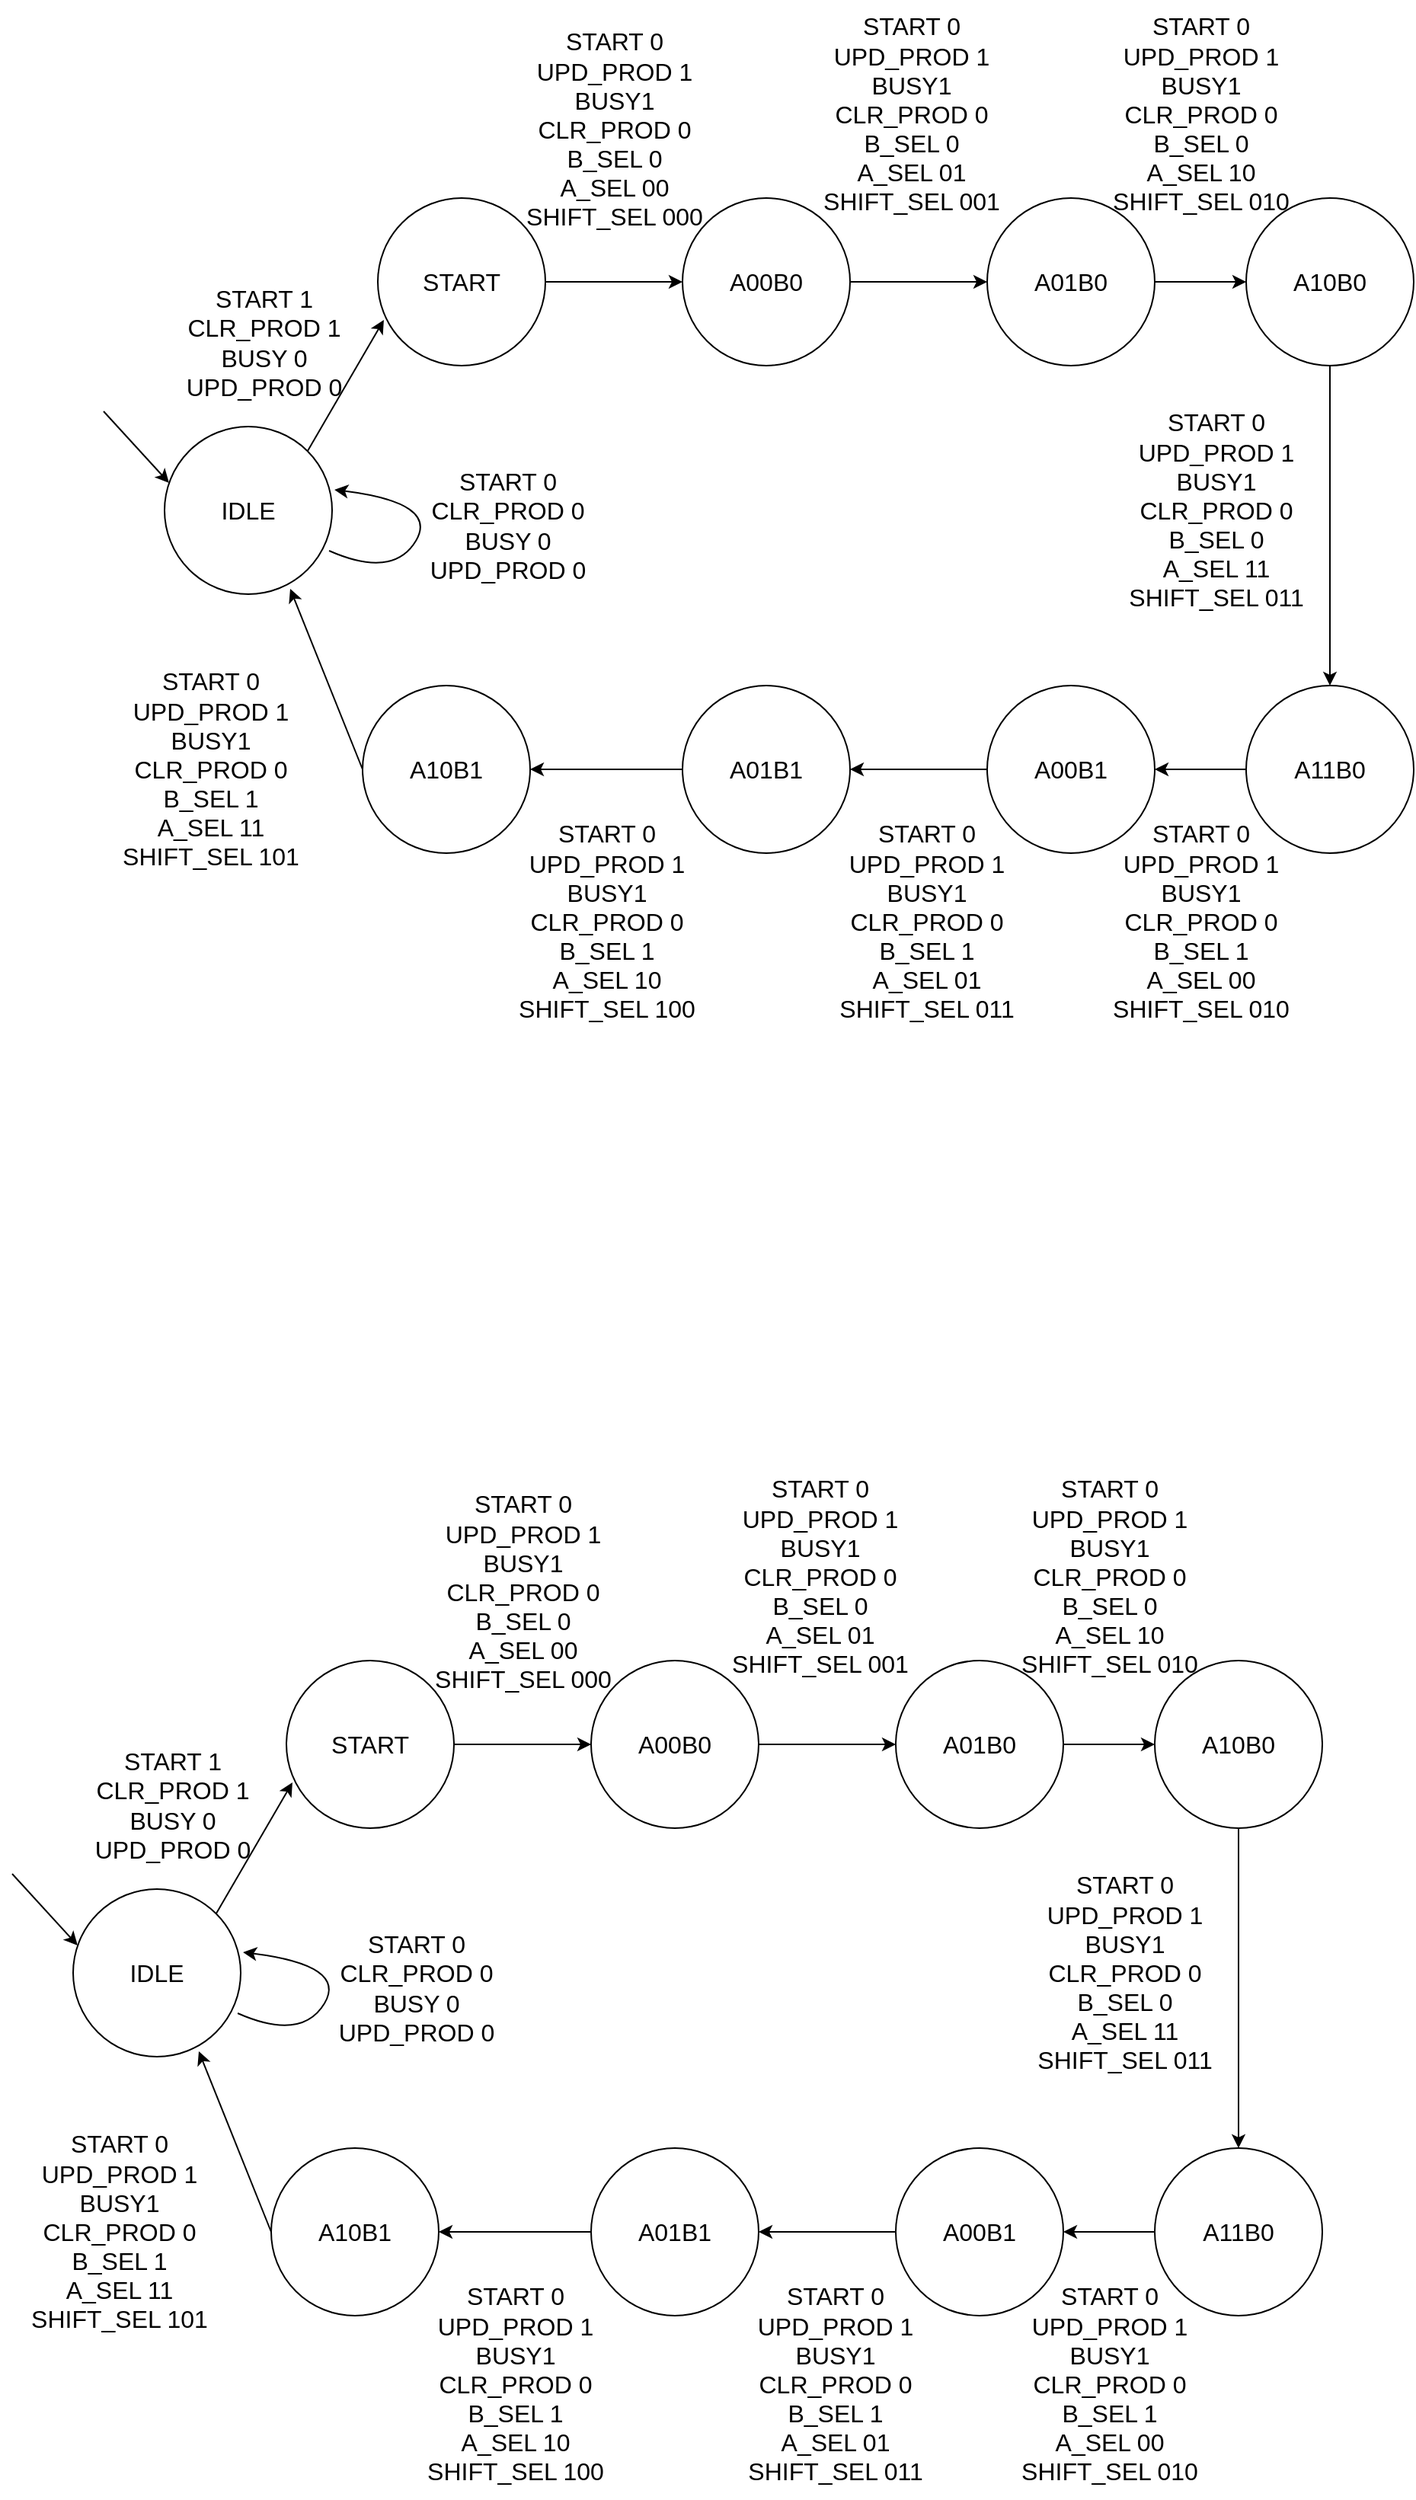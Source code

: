 <mxfile version="27.0.9">
  <diagram name="Page-1" id="HorBHlQGNW-cZjtQ0PEa">
    <mxGraphModel dx="2206" dy="781" grid="1" gridSize="10" guides="1" tooltips="1" connect="1" arrows="1" fold="1" page="1" pageScale="1" pageWidth="850" pageHeight="1100" math="0" shadow="0">
      <root>
        <mxCell id="0" />
        <mxCell id="1" parent="0" />
        <mxCell id="DCcbTAUr7Qpowl2ZESW9-10" value="&lt;font size=&quot;3&quot;&gt;A00B1&lt;/font&gt;" style="ellipse;whiteSpace=wrap;html=1;aspect=fixed;" vertex="1" parent="1">
          <mxGeometry x="550" y="770" width="110" height="110" as="geometry" />
        </mxCell>
        <mxCell id="DCcbTAUr7Qpowl2ZESW9-11" value="&lt;font size=&quot;3&quot;&gt;A00B0&lt;/font&gt;" style="ellipse;whiteSpace=wrap;html=1;aspect=fixed;" vertex="1" parent="1">
          <mxGeometry x="350" y="450" width="110" height="110" as="geometry" />
        </mxCell>
        <mxCell id="DCcbTAUr7Qpowl2ZESW9-12" value="&lt;font size=&quot;3&quot;&gt;A01B0&lt;/font&gt;" style="ellipse;whiteSpace=wrap;html=1;aspect=fixed;" vertex="1" parent="1">
          <mxGeometry x="550" y="450" width="110" height="110" as="geometry" />
        </mxCell>
        <mxCell id="DCcbTAUr7Qpowl2ZESW9-13" value="&lt;font size=&quot;3&quot;&gt;A01B1&lt;/font&gt;" style="ellipse;whiteSpace=wrap;html=1;aspect=fixed;" vertex="1" parent="1">
          <mxGeometry x="350" y="770" width="110" height="110" as="geometry" />
        </mxCell>
        <mxCell id="DCcbTAUr7Qpowl2ZESW9-14" value="&lt;font size=&quot;3&quot;&gt;A10B1&lt;/font&gt;" style="ellipse;whiteSpace=wrap;html=1;aspect=fixed;" vertex="1" parent="1">
          <mxGeometry x="140" y="770" width="110" height="110" as="geometry" />
        </mxCell>
        <mxCell id="DCcbTAUr7Qpowl2ZESW9-15" value="&lt;font size=&quot;3&quot;&gt;START&lt;/font&gt;" style="ellipse;whiteSpace=wrap;html=1;aspect=fixed;" vertex="1" parent="1">
          <mxGeometry x="150" y="450" width="110" height="110" as="geometry" />
        </mxCell>
        <mxCell id="DCcbTAUr7Qpowl2ZESW9-16" value="&lt;font size=&quot;3&quot;&gt;A10B0&lt;/font&gt;" style="ellipse;whiteSpace=wrap;html=1;aspect=fixed;" vertex="1" parent="1">
          <mxGeometry x="720" y="450" width="110" height="110" as="geometry" />
        </mxCell>
        <mxCell id="DCcbTAUr7Qpowl2ZESW9-17" value="&lt;font size=&quot;3&quot;&gt;A11B0&lt;/font&gt;" style="ellipse;whiteSpace=wrap;html=1;aspect=fixed;" vertex="1" parent="1">
          <mxGeometry x="720" y="770" width="110" height="110" as="geometry" />
        </mxCell>
        <mxCell id="DCcbTAUr7Qpowl2ZESW9-18" value="&lt;font size=&quot;3&quot;&gt;IDLE&lt;/font&gt;" style="ellipse;whiteSpace=wrap;html=1;aspect=fixed;" vertex="1" parent="1">
          <mxGeometry x="10" y="600" width="110" height="110" as="geometry" />
        </mxCell>
        <mxCell id="DCcbTAUr7Qpowl2ZESW9-19" value="" style="endArrow=classic;html=1;rounded=0;exitX=1;exitY=0;exitDx=0;exitDy=0;entryX=0.036;entryY=0.727;entryDx=0;entryDy=0;entryPerimeter=0;" edge="1" parent="1" source="DCcbTAUr7Qpowl2ZESW9-18" target="DCcbTAUr7Qpowl2ZESW9-15">
          <mxGeometry width="50" height="50" relative="1" as="geometry">
            <mxPoint x="430" y="690" as="sourcePoint" />
            <mxPoint x="480" y="640" as="targetPoint" />
          </mxGeometry>
        </mxCell>
        <mxCell id="DCcbTAUr7Qpowl2ZESW9-20" value="" style="endArrow=classic;html=1;rounded=0;exitX=1;exitY=0.5;exitDx=0;exitDy=0;entryX=0;entryY=0.5;entryDx=0;entryDy=0;" edge="1" parent="1" source="DCcbTAUr7Qpowl2ZESW9-15" target="DCcbTAUr7Qpowl2ZESW9-11">
          <mxGeometry width="50" height="50" relative="1" as="geometry">
            <mxPoint x="430" y="690" as="sourcePoint" />
            <mxPoint x="480" y="640" as="targetPoint" />
          </mxGeometry>
        </mxCell>
        <mxCell id="DCcbTAUr7Qpowl2ZESW9-21" value="" style="endArrow=classic;html=1;rounded=0;exitX=1;exitY=0.5;exitDx=0;exitDy=0;entryX=0;entryY=0.5;entryDx=0;entryDy=0;" edge="1" parent="1" source="DCcbTAUr7Qpowl2ZESW9-11" target="DCcbTAUr7Qpowl2ZESW9-12">
          <mxGeometry width="50" height="50" relative="1" as="geometry">
            <mxPoint x="480" y="650" as="sourcePoint" />
            <mxPoint x="570" y="650" as="targetPoint" />
          </mxGeometry>
        </mxCell>
        <mxCell id="DCcbTAUr7Qpowl2ZESW9-22" value="" style="endArrow=classic;html=1;rounded=0;exitX=1;exitY=0.5;exitDx=0;exitDy=0;entryX=0;entryY=0.5;entryDx=0;entryDy=0;" edge="1" parent="1" source="DCcbTAUr7Qpowl2ZESW9-12" target="DCcbTAUr7Qpowl2ZESW9-16">
          <mxGeometry width="50" height="50" relative="1" as="geometry">
            <mxPoint x="430" y="690" as="sourcePoint" />
            <mxPoint x="480" y="640" as="targetPoint" />
          </mxGeometry>
        </mxCell>
        <mxCell id="DCcbTAUr7Qpowl2ZESW9-23" value="" style="endArrow=classic;html=1;rounded=0;exitX=0.5;exitY=1;exitDx=0;exitDy=0;entryX=0.5;entryY=0;entryDx=0;entryDy=0;" edge="1" parent="1" source="DCcbTAUr7Qpowl2ZESW9-16" target="DCcbTAUr7Qpowl2ZESW9-17">
          <mxGeometry width="50" height="50" relative="1" as="geometry">
            <mxPoint x="430" y="690" as="sourcePoint" />
            <mxPoint x="480" y="640" as="targetPoint" />
          </mxGeometry>
        </mxCell>
        <mxCell id="DCcbTAUr7Qpowl2ZESW9-24" value="" style="endArrow=classic;html=1;rounded=0;exitX=0;exitY=0.5;exitDx=0;exitDy=0;entryX=1;entryY=0.5;entryDx=0;entryDy=0;" edge="1" parent="1" source="DCcbTAUr7Qpowl2ZESW9-17" target="DCcbTAUr7Qpowl2ZESW9-10">
          <mxGeometry width="50" height="50" relative="1" as="geometry">
            <mxPoint x="430" y="690" as="sourcePoint" />
            <mxPoint x="480" y="640" as="targetPoint" />
          </mxGeometry>
        </mxCell>
        <mxCell id="DCcbTAUr7Qpowl2ZESW9-25" value="" style="endArrow=classic;html=1;rounded=0;exitX=0;exitY=0.5;exitDx=0;exitDy=0;entryX=1;entryY=0.5;entryDx=0;entryDy=0;" edge="1" parent="1" source="DCcbTAUr7Qpowl2ZESW9-10" target="DCcbTAUr7Qpowl2ZESW9-13">
          <mxGeometry width="50" height="50" relative="1" as="geometry">
            <mxPoint x="430" y="690" as="sourcePoint" />
            <mxPoint x="480" y="640" as="targetPoint" />
          </mxGeometry>
        </mxCell>
        <mxCell id="DCcbTAUr7Qpowl2ZESW9-26" value="" style="endArrow=classic;html=1;rounded=0;exitX=0;exitY=0.5;exitDx=0;exitDy=0;entryX=1;entryY=0.5;entryDx=0;entryDy=0;" edge="1" parent="1" source="DCcbTAUr7Qpowl2ZESW9-13" target="DCcbTAUr7Qpowl2ZESW9-14">
          <mxGeometry width="50" height="50" relative="1" as="geometry">
            <mxPoint x="430" y="690" as="sourcePoint" />
            <mxPoint x="480" y="640" as="targetPoint" />
          </mxGeometry>
        </mxCell>
        <mxCell id="DCcbTAUr7Qpowl2ZESW9-27" value="" style="endArrow=classic;html=1;rounded=0;exitX=0;exitY=0.5;exitDx=0;exitDy=0;entryX=0.75;entryY=0.968;entryDx=0;entryDy=0;entryPerimeter=0;" edge="1" parent="1" source="DCcbTAUr7Qpowl2ZESW9-14" target="DCcbTAUr7Qpowl2ZESW9-18">
          <mxGeometry width="50" height="50" relative="1" as="geometry">
            <mxPoint x="430" y="690" as="sourcePoint" />
            <mxPoint x="480" y="640" as="targetPoint" />
          </mxGeometry>
        </mxCell>
        <mxCell id="DCcbTAUr7Qpowl2ZESW9-28" value="" style="curved=1;endArrow=classic;html=1;rounded=0;exitX=0.982;exitY=0.741;exitDx=0;exitDy=0;exitPerimeter=0;entryX=1.014;entryY=0.377;entryDx=0;entryDy=0;entryPerimeter=0;" edge="1" parent="1" source="DCcbTAUr7Qpowl2ZESW9-18" target="DCcbTAUr7Qpowl2ZESW9-18">
          <mxGeometry width="50" height="50" relative="1" as="geometry">
            <mxPoint x="430" y="710" as="sourcePoint" />
            <mxPoint x="480" y="660" as="targetPoint" />
            <Array as="points">
              <mxPoint x="160" y="700" />
              <mxPoint x="190" y="650" />
            </Array>
          </mxGeometry>
        </mxCell>
        <mxCell id="DCcbTAUr7Qpowl2ZESW9-30" value="&lt;div&gt;&lt;font size=&quot;3&quot;&gt;START 0&lt;/font&gt;&lt;/div&gt;&lt;div&gt;&lt;font size=&quot;3&quot;&gt;CLR_PROD 0&lt;/font&gt;&lt;/div&gt;&lt;div&gt;&lt;font size=&quot;3&quot;&gt;BUSY 0&lt;/font&gt;&lt;/div&gt;&lt;div&gt;&lt;font size=&quot;3&quot;&gt;UPD_PROD 0&lt;/font&gt;&lt;/div&gt;" style="text;html=1;align=center;verticalAlign=middle;resizable=0;points=[];autosize=1;strokeColor=none;fillColor=none;" vertex="1" parent="1">
          <mxGeometry x="170" y="620" width="130" height="90" as="geometry" />
        </mxCell>
        <mxCell id="DCcbTAUr7Qpowl2ZESW9-31" value="&lt;div&gt;&lt;font size=&quot;3&quot;&gt;START 1&lt;/font&gt;&lt;/div&gt;&lt;div&gt;&lt;font size=&quot;3&quot;&gt;CLR_PROD 1&lt;/font&gt;&lt;/div&gt;&lt;div&gt;&lt;font size=&quot;3&quot;&gt;BUSY 0&lt;/font&gt;&lt;/div&gt;&lt;div&gt;&lt;font size=&quot;3&quot;&gt;UPD_PROD 0&lt;/font&gt;&lt;/div&gt;" style="text;html=1;align=center;verticalAlign=middle;resizable=0;points=[];autosize=1;strokeColor=none;fillColor=none;" vertex="1" parent="1">
          <mxGeometry x="10" y="500" width="130" height="90" as="geometry" />
        </mxCell>
        <mxCell id="DCcbTAUr7Qpowl2ZESW9-32" value="&lt;div&gt;&lt;font size=&quot;3&quot;&gt;START 0&lt;/font&gt;&lt;/div&gt;&lt;div&gt;&lt;font size=&quot;3&quot;&gt;UPD_PROD 1&lt;/font&gt;&lt;/div&gt;&lt;div&gt;&lt;font size=&quot;3&quot;&gt;BUSY1&lt;/font&gt;&lt;/div&gt;&lt;div&gt;&lt;font size=&quot;3&quot;&gt;CLR_PROD 0&lt;/font&gt;&lt;/div&gt;&lt;div&gt;&lt;font size=&quot;3&quot;&gt;B_SEL 0&lt;/font&gt;&lt;/div&gt;&lt;div&gt;&lt;font size=&quot;3&quot;&gt;A_SEL 00&lt;/font&gt;&lt;/div&gt;&lt;div&gt;&lt;font size=&quot;3&quot;&gt;SHIFT_SEL 000&lt;/font&gt;&lt;/div&gt;" style="text;html=1;align=center;verticalAlign=middle;resizable=0;points=[];autosize=1;strokeColor=none;fillColor=none;" vertex="1" parent="1">
          <mxGeometry x="235" y="330" width="140" height="150" as="geometry" />
        </mxCell>
        <mxCell id="DCcbTAUr7Qpowl2ZESW9-33" value="&lt;div&gt;&lt;font size=&quot;3&quot;&gt;START 0&lt;/font&gt;&lt;/div&gt;&lt;div&gt;&lt;font size=&quot;3&quot;&gt;UPD_PROD 1&lt;/font&gt;&lt;/div&gt;&lt;div&gt;&lt;font size=&quot;3&quot;&gt;BUSY1&lt;/font&gt;&lt;/div&gt;&lt;div&gt;&lt;font size=&quot;3&quot;&gt;CLR_PROD 0&lt;/font&gt;&lt;/div&gt;&lt;div&gt;&lt;font size=&quot;3&quot;&gt;B_SEL 0&lt;/font&gt;&lt;/div&gt;&lt;div&gt;&lt;font size=&quot;3&quot;&gt;A_SEL 01&lt;/font&gt;&lt;/div&gt;&lt;div&gt;&lt;font size=&quot;3&quot;&gt;SHIFT_SEL 001&lt;/font&gt;&lt;/div&gt;" style="text;html=1;align=center;verticalAlign=middle;resizable=0;points=[];autosize=1;strokeColor=none;fillColor=none;" vertex="1" parent="1">
          <mxGeometry x="430" y="320" width="140" height="150" as="geometry" />
        </mxCell>
        <mxCell id="DCcbTAUr7Qpowl2ZESW9-34" value="&lt;div&gt;&lt;font size=&quot;3&quot;&gt;START 0&lt;/font&gt;&lt;/div&gt;&lt;div&gt;&lt;font size=&quot;3&quot;&gt;UPD_PROD 1&lt;/font&gt;&lt;/div&gt;&lt;div&gt;&lt;font size=&quot;3&quot;&gt;BUSY1&lt;/font&gt;&lt;/div&gt;&lt;div&gt;&lt;font size=&quot;3&quot;&gt;CLR_PROD 0&lt;/font&gt;&lt;/div&gt;&lt;div&gt;&lt;font size=&quot;3&quot;&gt;B_SEL 0&lt;/font&gt;&lt;/div&gt;&lt;div&gt;&lt;font size=&quot;3&quot;&gt;A_SEL 10&lt;/font&gt;&lt;/div&gt;&lt;div&gt;&lt;font size=&quot;3&quot;&gt;SHIFT_SEL 010&lt;/font&gt;&lt;/div&gt;" style="text;html=1;align=center;verticalAlign=middle;resizable=0;points=[];autosize=1;strokeColor=none;fillColor=none;" vertex="1" parent="1">
          <mxGeometry x="620" y="320" width="140" height="150" as="geometry" />
        </mxCell>
        <mxCell id="DCcbTAUr7Qpowl2ZESW9-35" value="&lt;div&gt;&lt;font size=&quot;3&quot;&gt;START 0&lt;/font&gt;&lt;/div&gt;&lt;div&gt;&lt;font size=&quot;3&quot;&gt;UPD_PROD 1&lt;/font&gt;&lt;/div&gt;&lt;div&gt;&lt;font size=&quot;3&quot;&gt;BUSY1&lt;/font&gt;&lt;/div&gt;&lt;div&gt;&lt;font size=&quot;3&quot;&gt;CLR_PROD 0&lt;/font&gt;&lt;/div&gt;&lt;div&gt;&lt;font size=&quot;3&quot;&gt;B_SEL 0&lt;/font&gt;&lt;/div&gt;&lt;div&gt;&lt;font size=&quot;3&quot;&gt;A_SEL 11&lt;/font&gt;&lt;/div&gt;&lt;div&gt;&lt;font size=&quot;3&quot;&gt;SHIFT_SEL 011&lt;/font&gt;&lt;/div&gt;" style="text;html=1;align=center;verticalAlign=middle;resizable=0;points=[];autosize=1;strokeColor=none;fillColor=none;" vertex="1" parent="1">
          <mxGeometry x="630" y="580" width="140" height="150" as="geometry" />
        </mxCell>
        <mxCell id="DCcbTAUr7Qpowl2ZESW9-36" value="&lt;div&gt;&lt;font size=&quot;3&quot;&gt;START 0&lt;/font&gt;&lt;/div&gt;&lt;div&gt;&lt;font size=&quot;3&quot;&gt;UPD_PROD 1&lt;/font&gt;&lt;/div&gt;&lt;div&gt;&lt;font size=&quot;3&quot;&gt;BUSY1&lt;/font&gt;&lt;/div&gt;&lt;div&gt;&lt;font size=&quot;3&quot;&gt;CLR_PROD 0&lt;/font&gt;&lt;/div&gt;&lt;div&gt;&lt;font size=&quot;3&quot;&gt;B_SEL 1&lt;/font&gt;&lt;/div&gt;&lt;div&gt;&lt;font size=&quot;3&quot;&gt;A_SEL 00&lt;/font&gt;&lt;/div&gt;&lt;div&gt;&lt;font size=&quot;3&quot;&gt;SHIFT_SEL 010&lt;/font&gt;&lt;/div&gt;" style="text;html=1;align=center;verticalAlign=middle;resizable=0;points=[];autosize=1;strokeColor=none;fillColor=none;" vertex="1" parent="1">
          <mxGeometry x="620" y="850" width="140" height="150" as="geometry" />
        </mxCell>
        <mxCell id="DCcbTAUr7Qpowl2ZESW9-37" value="&lt;div&gt;&lt;font size=&quot;3&quot;&gt;START 0&lt;/font&gt;&lt;/div&gt;&lt;div&gt;&lt;font size=&quot;3&quot;&gt;UPD_PROD 1&lt;/font&gt;&lt;/div&gt;&lt;div&gt;&lt;font size=&quot;3&quot;&gt;BUSY1&lt;/font&gt;&lt;/div&gt;&lt;div&gt;&lt;font size=&quot;3&quot;&gt;CLR_PROD 0&lt;/font&gt;&lt;/div&gt;&lt;div&gt;&lt;font size=&quot;3&quot;&gt;B_SEL 1&lt;/font&gt;&lt;/div&gt;&lt;div&gt;&lt;font size=&quot;3&quot;&gt;A_SEL 01&lt;/font&gt;&lt;/div&gt;&lt;div&gt;&lt;font size=&quot;3&quot;&gt;SHIFT_SEL 011&lt;/font&gt;&lt;/div&gt;" style="text;html=1;align=center;verticalAlign=middle;resizable=0;points=[];autosize=1;strokeColor=none;fillColor=none;" vertex="1" parent="1">
          <mxGeometry x="440" y="850" width="140" height="150" as="geometry" />
        </mxCell>
        <mxCell id="DCcbTAUr7Qpowl2ZESW9-38" value="&lt;div&gt;&lt;font size=&quot;3&quot;&gt;START 0&lt;/font&gt;&lt;/div&gt;&lt;div&gt;&lt;font size=&quot;3&quot;&gt;UPD_PROD 1&lt;/font&gt;&lt;/div&gt;&lt;div&gt;&lt;font size=&quot;3&quot;&gt;BUSY1&lt;/font&gt;&lt;/div&gt;&lt;div&gt;&lt;font size=&quot;3&quot;&gt;CLR_PROD 0&lt;/font&gt;&lt;/div&gt;&lt;div&gt;&lt;font size=&quot;3&quot;&gt;B_SEL 1&lt;/font&gt;&lt;/div&gt;&lt;div&gt;&lt;font size=&quot;3&quot;&gt;A_SEL 10&lt;/font&gt;&lt;/div&gt;&lt;div&gt;&lt;font size=&quot;3&quot;&gt;SHIFT_SEL 100&lt;/font&gt;&lt;/div&gt;" style="text;html=1;align=center;verticalAlign=middle;resizable=0;points=[];autosize=1;strokeColor=none;fillColor=none;" vertex="1" parent="1">
          <mxGeometry x="230" y="850" width="140" height="150" as="geometry" />
        </mxCell>
        <mxCell id="DCcbTAUr7Qpowl2ZESW9-39" value="&lt;div&gt;&lt;font size=&quot;3&quot;&gt;START 0&lt;/font&gt;&lt;/div&gt;&lt;div&gt;&lt;font size=&quot;3&quot;&gt;UPD_PROD 1&lt;/font&gt;&lt;/div&gt;&lt;div&gt;&lt;font size=&quot;3&quot;&gt;BUSY1&lt;/font&gt;&lt;/div&gt;&lt;div&gt;&lt;font size=&quot;3&quot;&gt;CLR_PROD 0&lt;/font&gt;&lt;/div&gt;&lt;div&gt;&lt;font size=&quot;3&quot;&gt;B_SEL 1&lt;/font&gt;&lt;/div&gt;&lt;div&gt;&lt;font size=&quot;3&quot;&gt;A_SEL 11&lt;/font&gt;&lt;/div&gt;&lt;div&gt;&lt;font size=&quot;3&quot;&gt;SHIFT_SEL 101&lt;/font&gt;&lt;/div&gt;" style="text;html=1;align=center;verticalAlign=middle;resizable=0;points=[];autosize=1;strokeColor=none;fillColor=none;" vertex="1" parent="1">
          <mxGeometry x="-30" y="750" width="140" height="150" as="geometry" />
        </mxCell>
        <mxCell id="DCcbTAUr7Qpowl2ZESW9-40" value="" style="endArrow=classic;html=1;rounded=0;entryX=0.027;entryY=0.336;entryDx=0;entryDy=0;entryPerimeter=0;" edge="1" parent="1" target="DCcbTAUr7Qpowl2ZESW9-18">
          <mxGeometry width="50" height="50" relative="1" as="geometry">
            <mxPoint x="-30" y="590" as="sourcePoint" />
            <mxPoint x="560" y="740" as="targetPoint" />
          </mxGeometry>
        </mxCell>
        <mxCell id="DCcbTAUr7Qpowl2ZESW9-42" value="&lt;font size=&quot;3&quot;&gt;A00B1&lt;/font&gt;" style="ellipse;whiteSpace=wrap;html=1;aspect=fixed;" vertex="1" parent="1">
          <mxGeometry x="490" y="1730" width="110" height="110" as="geometry" />
        </mxCell>
        <mxCell id="DCcbTAUr7Qpowl2ZESW9-43" value="&lt;font size=&quot;3&quot;&gt;A00B0&lt;/font&gt;" style="ellipse;whiteSpace=wrap;html=1;aspect=fixed;" vertex="1" parent="1">
          <mxGeometry x="290" y="1410" width="110" height="110" as="geometry" />
        </mxCell>
        <mxCell id="DCcbTAUr7Qpowl2ZESW9-44" value="&lt;font size=&quot;3&quot;&gt;A01B0&lt;/font&gt;" style="ellipse;whiteSpace=wrap;html=1;aspect=fixed;" vertex="1" parent="1">
          <mxGeometry x="490" y="1410" width="110" height="110" as="geometry" />
        </mxCell>
        <mxCell id="DCcbTAUr7Qpowl2ZESW9-45" value="&lt;font size=&quot;3&quot;&gt;A01B1&lt;/font&gt;" style="ellipse;whiteSpace=wrap;html=1;aspect=fixed;" vertex="1" parent="1">
          <mxGeometry x="290" y="1730" width="110" height="110" as="geometry" />
        </mxCell>
        <mxCell id="DCcbTAUr7Qpowl2ZESW9-46" value="&lt;font size=&quot;3&quot;&gt;A10B1&lt;/font&gt;" style="ellipse;whiteSpace=wrap;html=1;aspect=fixed;" vertex="1" parent="1">
          <mxGeometry x="80" y="1730" width="110" height="110" as="geometry" />
        </mxCell>
        <mxCell id="DCcbTAUr7Qpowl2ZESW9-47" value="&lt;font size=&quot;3&quot;&gt;START&lt;/font&gt;" style="ellipse;whiteSpace=wrap;html=1;aspect=fixed;" vertex="1" parent="1">
          <mxGeometry x="90" y="1410" width="110" height="110" as="geometry" />
        </mxCell>
        <mxCell id="DCcbTAUr7Qpowl2ZESW9-48" value="&lt;font size=&quot;3&quot;&gt;A10B0&lt;/font&gt;" style="ellipse;whiteSpace=wrap;html=1;aspect=fixed;" vertex="1" parent="1">
          <mxGeometry x="660" y="1410" width="110" height="110" as="geometry" />
        </mxCell>
        <mxCell id="DCcbTAUr7Qpowl2ZESW9-49" value="&lt;font size=&quot;3&quot;&gt;A11B0&lt;/font&gt;" style="ellipse;whiteSpace=wrap;html=1;aspect=fixed;" vertex="1" parent="1">
          <mxGeometry x="660" y="1730" width="110" height="110" as="geometry" />
        </mxCell>
        <mxCell id="DCcbTAUr7Qpowl2ZESW9-50" value="&lt;font size=&quot;3&quot;&gt;IDLE&lt;/font&gt;" style="ellipse;whiteSpace=wrap;html=1;aspect=fixed;" vertex="1" parent="1">
          <mxGeometry x="-50" y="1560" width="110" height="110" as="geometry" />
        </mxCell>
        <mxCell id="DCcbTAUr7Qpowl2ZESW9-51" value="" style="endArrow=classic;html=1;rounded=0;exitX=1;exitY=0;exitDx=0;exitDy=0;entryX=0.036;entryY=0.727;entryDx=0;entryDy=0;entryPerimeter=0;" edge="1" parent="1" source="DCcbTAUr7Qpowl2ZESW9-50" target="DCcbTAUr7Qpowl2ZESW9-47">
          <mxGeometry width="50" height="50" relative="1" as="geometry">
            <mxPoint x="370" y="1650" as="sourcePoint" />
            <mxPoint x="420" y="1600" as="targetPoint" />
          </mxGeometry>
        </mxCell>
        <mxCell id="DCcbTAUr7Qpowl2ZESW9-52" value="" style="endArrow=classic;html=1;rounded=0;exitX=1;exitY=0.5;exitDx=0;exitDy=0;entryX=0;entryY=0.5;entryDx=0;entryDy=0;" edge="1" parent="1" source="DCcbTAUr7Qpowl2ZESW9-47" target="DCcbTAUr7Qpowl2ZESW9-43">
          <mxGeometry width="50" height="50" relative="1" as="geometry">
            <mxPoint x="370" y="1650" as="sourcePoint" />
            <mxPoint x="420" y="1600" as="targetPoint" />
          </mxGeometry>
        </mxCell>
        <mxCell id="DCcbTAUr7Qpowl2ZESW9-53" value="" style="endArrow=classic;html=1;rounded=0;exitX=1;exitY=0.5;exitDx=0;exitDy=0;entryX=0;entryY=0.5;entryDx=0;entryDy=0;" edge="1" parent="1" source="DCcbTAUr7Qpowl2ZESW9-43" target="DCcbTAUr7Qpowl2ZESW9-44">
          <mxGeometry width="50" height="50" relative="1" as="geometry">
            <mxPoint x="420" y="1610" as="sourcePoint" />
            <mxPoint x="510" y="1610" as="targetPoint" />
          </mxGeometry>
        </mxCell>
        <mxCell id="DCcbTAUr7Qpowl2ZESW9-54" value="" style="endArrow=classic;html=1;rounded=0;exitX=1;exitY=0.5;exitDx=0;exitDy=0;entryX=0;entryY=0.5;entryDx=0;entryDy=0;" edge="1" parent="1" source="DCcbTAUr7Qpowl2ZESW9-44" target="DCcbTAUr7Qpowl2ZESW9-48">
          <mxGeometry width="50" height="50" relative="1" as="geometry">
            <mxPoint x="370" y="1650" as="sourcePoint" />
            <mxPoint x="420" y="1600" as="targetPoint" />
          </mxGeometry>
        </mxCell>
        <mxCell id="DCcbTAUr7Qpowl2ZESW9-55" value="" style="endArrow=classic;html=1;rounded=0;exitX=0.5;exitY=1;exitDx=0;exitDy=0;entryX=0.5;entryY=0;entryDx=0;entryDy=0;" edge="1" parent="1" source="DCcbTAUr7Qpowl2ZESW9-48" target="DCcbTAUr7Qpowl2ZESW9-49">
          <mxGeometry width="50" height="50" relative="1" as="geometry">
            <mxPoint x="370" y="1650" as="sourcePoint" />
            <mxPoint x="420" y="1600" as="targetPoint" />
          </mxGeometry>
        </mxCell>
        <mxCell id="DCcbTAUr7Qpowl2ZESW9-56" value="" style="endArrow=classic;html=1;rounded=0;exitX=0;exitY=0.5;exitDx=0;exitDy=0;entryX=1;entryY=0.5;entryDx=0;entryDy=0;" edge="1" parent="1" source="DCcbTAUr7Qpowl2ZESW9-49" target="DCcbTAUr7Qpowl2ZESW9-42">
          <mxGeometry width="50" height="50" relative="1" as="geometry">
            <mxPoint x="370" y="1650" as="sourcePoint" />
            <mxPoint x="420" y="1600" as="targetPoint" />
          </mxGeometry>
        </mxCell>
        <mxCell id="DCcbTAUr7Qpowl2ZESW9-57" value="" style="endArrow=classic;html=1;rounded=0;exitX=0;exitY=0.5;exitDx=0;exitDy=0;entryX=1;entryY=0.5;entryDx=0;entryDy=0;" edge="1" parent="1" source="DCcbTAUr7Qpowl2ZESW9-42" target="DCcbTAUr7Qpowl2ZESW9-45">
          <mxGeometry width="50" height="50" relative="1" as="geometry">
            <mxPoint x="370" y="1650" as="sourcePoint" />
            <mxPoint x="420" y="1600" as="targetPoint" />
          </mxGeometry>
        </mxCell>
        <mxCell id="DCcbTAUr7Qpowl2ZESW9-58" value="" style="endArrow=classic;html=1;rounded=0;exitX=0;exitY=0.5;exitDx=0;exitDy=0;entryX=1;entryY=0.5;entryDx=0;entryDy=0;" edge="1" parent="1" source="DCcbTAUr7Qpowl2ZESW9-45" target="DCcbTAUr7Qpowl2ZESW9-46">
          <mxGeometry width="50" height="50" relative="1" as="geometry">
            <mxPoint x="370" y="1650" as="sourcePoint" />
            <mxPoint x="420" y="1600" as="targetPoint" />
          </mxGeometry>
        </mxCell>
        <mxCell id="DCcbTAUr7Qpowl2ZESW9-59" value="" style="endArrow=classic;html=1;rounded=0;exitX=0;exitY=0.5;exitDx=0;exitDy=0;entryX=0.75;entryY=0.968;entryDx=0;entryDy=0;entryPerimeter=0;" edge="1" parent="1" source="DCcbTAUr7Qpowl2ZESW9-46" target="DCcbTAUr7Qpowl2ZESW9-50">
          <mxGeometry width="50" height="50" relative="1" as="geometry">
            <mxPoint x="370" y="1650" as="sourcePoint" />
            <mxPoint x="420" y="1600" as="targetPoint" />
          </mxGeometry>
        </mxCell>
        <mxCell id="DCcbTAUr7Qpowl2ZESW9-60" value="" style="curved=1;endArrow=classic;html=1;rounded=0;exitX=0.982;exitY=0.741;exitDx=0;exitDy=0;exitPerimeter=0;entryX=1.014;entryY=0.377;entryDx=0;entryDy=0;entryPerimeter=0;" edge="1" parent="1" source="DCcbTAUr7Qpowl2ZESW9-50" target="DCcbTAUr7Qpowl2ZESW9-50">
          <mxGeometry width="50" height="50" relative="1" as="geometry">
            <mxPoint x="370" y="1670" as="sourcePoint" />
            <mxPoint x="420" y="1620" as="targetPoint" />
            <Array as="points">
              <mxPoint x="100" y="1660" />
              <mxPoint x="130" y="1610" />
            </Array>
          </mxGeometry>
        </mxCell>
        <mxCell id="DCcbTAUr7Qpowl2ZESW9-61" value="&lt;div&gt;&lt;font size=&quot;3&quot;&gt;START 0&lt;/font&gt;&lt;/div&gt;&lt;div&gt;&lt;font size=&quot;3&quot;&gt;CLR_PROD 0&lt;/font&gt;&lt;/div&gt;&lt;div&gt;&lt;font size=&quot;3&quot;&gt;BUSY 0&lt;/font&gt;&lt;/div&gt;&lt;div&gt;&lt;font size=&quot;3&quot;&gt;UPD_PROD 0&lt;/font&gt;&lt;/div&gt;" style="text;html=1;align=center;verticalAlign=middle;resizable=0;points=[];autosize=1;strokeColor=none;fillColor=none;" vertex="1" parent="1">
          <mxGeometry x="110" y="1580" width="130" height="90" as="geometry" />
        </mxCell>
        <mxCell id="DCcbTAUr7Qpowl2ZESW9-62" value="&lt;div&gt;&lt;font size=&quot;3&quot;&gt;START 1&lt;/font&gt;&lt;/div&gt;&lt;div&gt;&lt;font size=&quot;3&quot;&gt;CLR_PROD 1&lt;/font&gt;&lt;/div&gt;&lt;div&gt;&lt;font size=&quot;3&quot;&gt;BUSY 0&lt;/font&gt;&lt;/div&gt;&lt;div&gt;&lt;font size=&quot;3&quot;&gt;UPD_PROD 0&lt;/font&gt;&lt;/div&gt;" style="text;html=1;align=center;verticalAlign=middle;resizable=0;points=[];autosize=1;strokeColor=none;fillColor=none;" vertex="1" parent="1">
          <mxGeometry x="-50" y="1460" width="130" height="90" as="geometry" />
        </mxCell>
        <mxCell id="DCcbTAUr7Qpowl2ZESW9-63" value="&lt;div&gt;&lt;font size=&quot;3&quot;&gt;START 0&lt;/font&gt;&lt;/div&gt;&lt;div&gt;&lt;font size=&quot;3&quot;&gt;UPD_PROD 1&lt;/font&gt;&lt;/div&gt;&lt;div&gt;&lt;font size=&quot;3&quot;&gt;BUSY1&lt;/font&gt;&lt;/div&gt;&lt;div&gt;&lt;font size=&quot;3&quot;&gt;CLR_PROD 0&lt;/font&gt;&lt;/div&gt;&lt;div&gt;&lt;font size=&quot;3&quot;&gt;B_SEL 0&lt;/font&gt;&lt;/div&gt;&lt;div&gt;&lt;font size=&quot;3&quot;&gt;A_SEL 00&lt;/font&gt;&lt;/div&gt;&lt;div&gt;&lt;font size=&quot;3&quot;&gt;SHIFT_SEL 000&lt;/font&gt;&lt;/div&gt;" style="text;html=1;align=center;verticalAlign=middle;resizable=0;points=[];autosize=1;strokeColor=none;fillColor=none;" vertex="1" parent="1">
          <mxGeometry x="175" y="1290" width="140" height="150" as="geometry" />
        </mxCell>
        <mxCell id="DCcbTAUr7Qpowl2ZESW9-64" value="&lt;div&gt;&lt;font size=&quot;3&quot;&gt;START 0&lt;/font&gt;&lt;/div&gt;&lt;div&gt;&lt;font size=&quot;3&quot;&gt;UPD_PROD 1&lt;/font&gt;&lt;/div&gt;&lt;div&gt;&lt;font size=&quot;3&quot;&gt;BUSY1&lt;/font&gt;&lt;/div&gt;&lt;div&gt;&lt;font size=&quot;3&quot;&gt;CLR_PROD 0&lt;/font&gt;&lt;/div&gt;&lt;div&gt;&lt;font size=&quot;3&quot;&gt;B_SEL 0&lt;/font&gt;&lt;/div&gt;&lt;div&gt;&lt;font size=&quot;3&quot;&gt;A_SEL 01&lt;/font&gt;&lt;/div&gt;&lt;div&gt;&lt;font size=&quot;3&quot;&gt;SHIFT_SEL 001&lt;/font&gt;&lt;/div&gt;" style="text;html=1;align=center;verticalAlign=middle;resizable=0;points=[];autosize=1;strokeColor=none;fillColor=none;" vertex="1" parent="1">
          <mxGeometry x="370" y="1280" width="140" height="150" as="geometry" />
        </mxCell>
        <mxCell id="DCcbTAUr7Qpowl2ZESW9-65" value="&lt;div&gt;&lt;font size=&quot;3&quot;&gt;START 0&lt;/font&gt;&lt;/div&gt;&lt;div&gt;&lt;font size=&quot;3&quot;&gt;UPD_PROD 1&lt;/font&gt;&lt;/div&gt;&lt;div&gt;&lt;font size=&quot;3&quot;&gt;BUSY1&lt;/font&gt;&lt;/div&gt;&lt;div&gt;&lt;font size=&quot;3&quot;&gt;CLR_PROD 0&lt;/font&gt;&lt;/div&gt;&lt;div&gt;&lt;font size=&quot;3&quot;&gt;B_SEL 0&lt;/font&gt;&lt;/div&gt;&lt;div&gt;&lt;font size=&quot;3&quot;&gt;A_SEL 10&lt;/font&gt;&lt;/div&gt;&lt;div&gt;&lt;font size=&quot;3&quot;&gt;SHIFT_SEL 010&lt;/font&gt;&lt;/div&gt;" style="text;html=1;align=center;verticalAlign=middle;resizable=0;points=[];autosize=1;strokeColor=none;fillColor=none;" vertex="1" parent="1">
          <mxGeometry x="560" y="1280" width="140" height="150" as="geometry" />
        </mxCell>
        <mxCell id="DCcbTAUr7Qpowl2ZESW9-66" value="&lt;div&gt;&lt;font size=&quot;3&quot;&gt;START 0&lt;/font&gt;&lt;/div&gt;&lt;div&gt;&lt;font size=&quot;3&quot;&gt;UPD_PROD 1&lt;/font&gt;&lt;/div&gt;&lt;div&gt;&lt;font size=&quot;3&quot;&gt;BUSY1&lt;/font&gt;&lt;/div&gt;&lt;div&gt;&lt;font size=&quot;3&quot;&gt;CLR_PROD 0&lt;/font&gt;&lt;/div&gt;&lt;div&gt;&lt;font size=&quot;3&quot;&gt;B_SEL 0&lt;/font&gt;&lt;/div&gt;&lt;div&gt;&lt;font size=&quot;3&quot;&gt;A_SEL 11&lt;/font&gt;&lt;/div&gt;&lt;div&gt;&lt;font size=&quot;3&quot;&gt;SHIFT_SEL 011&lt;/font&gt;&lt;/div&gt;" style="text;html=1;align=center;verticalAlign=middle;resizable=0;points=[];autosize=1;strokeColor=none;fillColor=none;" vertex="1" parent="1">
          <mxGeometry x="570" y="1540" width="140" height="150" as="geometry" />
        </mxCell>
        <mxCell id="DCcbTAUr7Qpowl2ZESW9-67" value="&lt;div&gt;&lt;font size=&quot;3&quot;&gt;START 0&lt;/font&gt;&lt;/div&gt;&lt;div&gt;&lt;font size=&quot;3&quot;&gt;UPD_PROD 1&lt;/font&gt;&lt;/div&gt;&lt;div&gt;&lt;font size=&quot;3&quot;&gt;BUSY1&lt;/font&gt;&lt;/div&gt;&lt;div&gt;&lt;font size=&quot;3&quot;&gt;CLR_PROD 0&lt;/font&gt;&lt;/div&gt;&lt;div&gt;&lt;font size=&quot;3&quot;&gt;B_SEL 1&lt;/font&gt;&lt;/div&gt;&lt;div&gt;&lt;font size=&quot;3&quot;&gt;A_SEL 00&lt;/font&gt;&lt;/div&gt;&lt;div&gt;&lt;font size=&quot;3&quot;&gt;SHIFT_SEL 010&lt;/font&gt;&lt;/div&gt;" style="text;html=1;align=center;verticalAlign=middle;resizable=0;points=[];autosize=1;strokeColor=none;fillColor=none;" vertex="1" parent="1">
          <mxGeometry x="560" y="1810" width="140" height="150" as="geometry" />
        </mxCell>
        <mxCell id="DCcbTAUr7Qpowl2ZESW9-68" value="&lt;div&gt;&lt;font size=&quot;3&quot;&gt;START 0&lt;/font&gt;&lt;/div&gt;&lt;div&gt;&lt;font size=&quot;3&quot;&gt;UPD_PROD 1&lt;/font&gt;&lt;/div&gt;&lt;div&gt;&lt;font size=&quot;3&quot;&gt;BUSY1&lt;/font&gt;&lt;/div&gt;&lt;div&gt;&lt;font size=&quot;3&quot;&gt;CLR_PROD 0&lt;/font&gt;&lt;/div&gt;&lt;div&gt;&lt;font size=&quot;3&quot;&gt;B_SEL 1&lt;/font&gt;&lt;/div&gt;&lt;div&gt;&lt;font size=&quot;3&quot;&gt;A_SEL 01&lt;/font&gt;&lt;/div&gt;&lt;div&gt;&lt;font size=&quot;3&quot;&gt;SHIFT_SEL 011&lt;/font&gt;&lt;/div&gt;" style="text;html=1;align=center;verticalAlign=middle;resizable=0;points=[];autosize=1;strokeColor=none;fillColor=none;" vertex="1" parent="1">
          <mxGeometry x="380" y="1810" width="140" height="150" as="geometry" />
        </mxCell>
        <mxCell id="DCcbTAUr7Qpowl2ZESW9-69" value="&lt;div&gt;&lt;font size=&quot;3&quot;&gt;START 0&lt;/font&gt;&lt;/div&gt;&lt;div&gt;&lt;font size=&quot;3&quot;&gt;UPD_PROD 1&lt;/font&gt;&lt;/div&gt;&lt;div&gt;&lt;font size=&quot;3&quot;&gt;BUSY1&lt;/font&gt;&lt;/div&gt;&lt;div&gt;&lt;font size=&quot;3&quot;&gt;CLR_PROD 0&lt;/font&gt;&lt;/div&gt;&lt;div&gt;&lt;font size=&quot;3&quot;&gt;B_SEL 1&lt;/font&gt;&lt;/div&gt;&lt;div&gt;&lt;font size=&quot;3&quot;&gt;A_SEL 10&lt;/font&gt;&lt;/div&gt;&lt;div&gt;&lt;font size=&quot;3&quot;&gt;SHIFT_SEL 100&lt;/font&gt;&lt;/div&gt;" style="text;html=1;align=center;verticalAlign=middle;resizable=0;points=[];autosize=1;strokeColor=none;fillColor=none;" vertex="1" parent="1">
          <mxGeometry x="170" y="1810" width="140" height="150" as="geometry" />
        </mxCell>
        <mxCell id="DCcbTAUr7Qpowl2ZESW9-70" value="&lt;div&gt;&lt;font size=&quot;3&quot;&gt;START 0&lt;/font&gt;&lt;/div&gt;&lt;div&gt;&lt;font size=&quot;3&quot;&gt;UPD_PROD 1&lt;/font&gt;&lt;/div&gt;&lt;div&gt;&lt;font size=&quot;3&quot;&gt;BUSY1&lt;/font&gt;&lt;/div&gt;&lt;div&gt;&lt;font size=&quot;3&quot;&gt;CLR_PROD 0&lt;/font&gt;&lt;/div&gt;&lt;div&gt;&lt;font size=&quot;3&quot;&gt;B_SEL 1&lt;/font&gt;&lt;/div&gt;&lt;div&gt;&lt;font size=&quot;3&quot;&gt;A_SEL 11&lt;/font&gt;&lt;/div&gt;&lt;div&gt;&lt;font size=&quot;3&quot;&gt;SHIFT_SEL 101&lt;/font&gt;&lt;/div&gt;" style="text;html=1;align=center;verticalAlign=middle;resizable=0;points=[];autosize=1;strokeColor=none;fillColor=none;" vertex="1" parent="1">
          <mxGeometry x="-90" y="1710" width="140" height="150" as="geometry" />
        </mxCell>
        <mxCell id="DCcbTAUr7Qpowl2ZESW9-71" value="" style="endArrow=classic;html=1;rounded=0;entryX=0.027;entryY=0.336;entryDx=0;entryDy=0;entryPerimeter=0;" edge="1" parent="1" target="DCcbTAUr7Qpowl2ZESW9-50">
          <mxGeometry width="50" height="50" relative="1" as="geometry">
            <mxPoint x="-90" y="1550" as="sourcePoint" />
            <mxPoint x="500" y="1700" as="targetPoint" />
          </mxGeometry>
        </mxCell>
      </root>
    </mxGraphModel>
  </diagram>
</mxfile>
